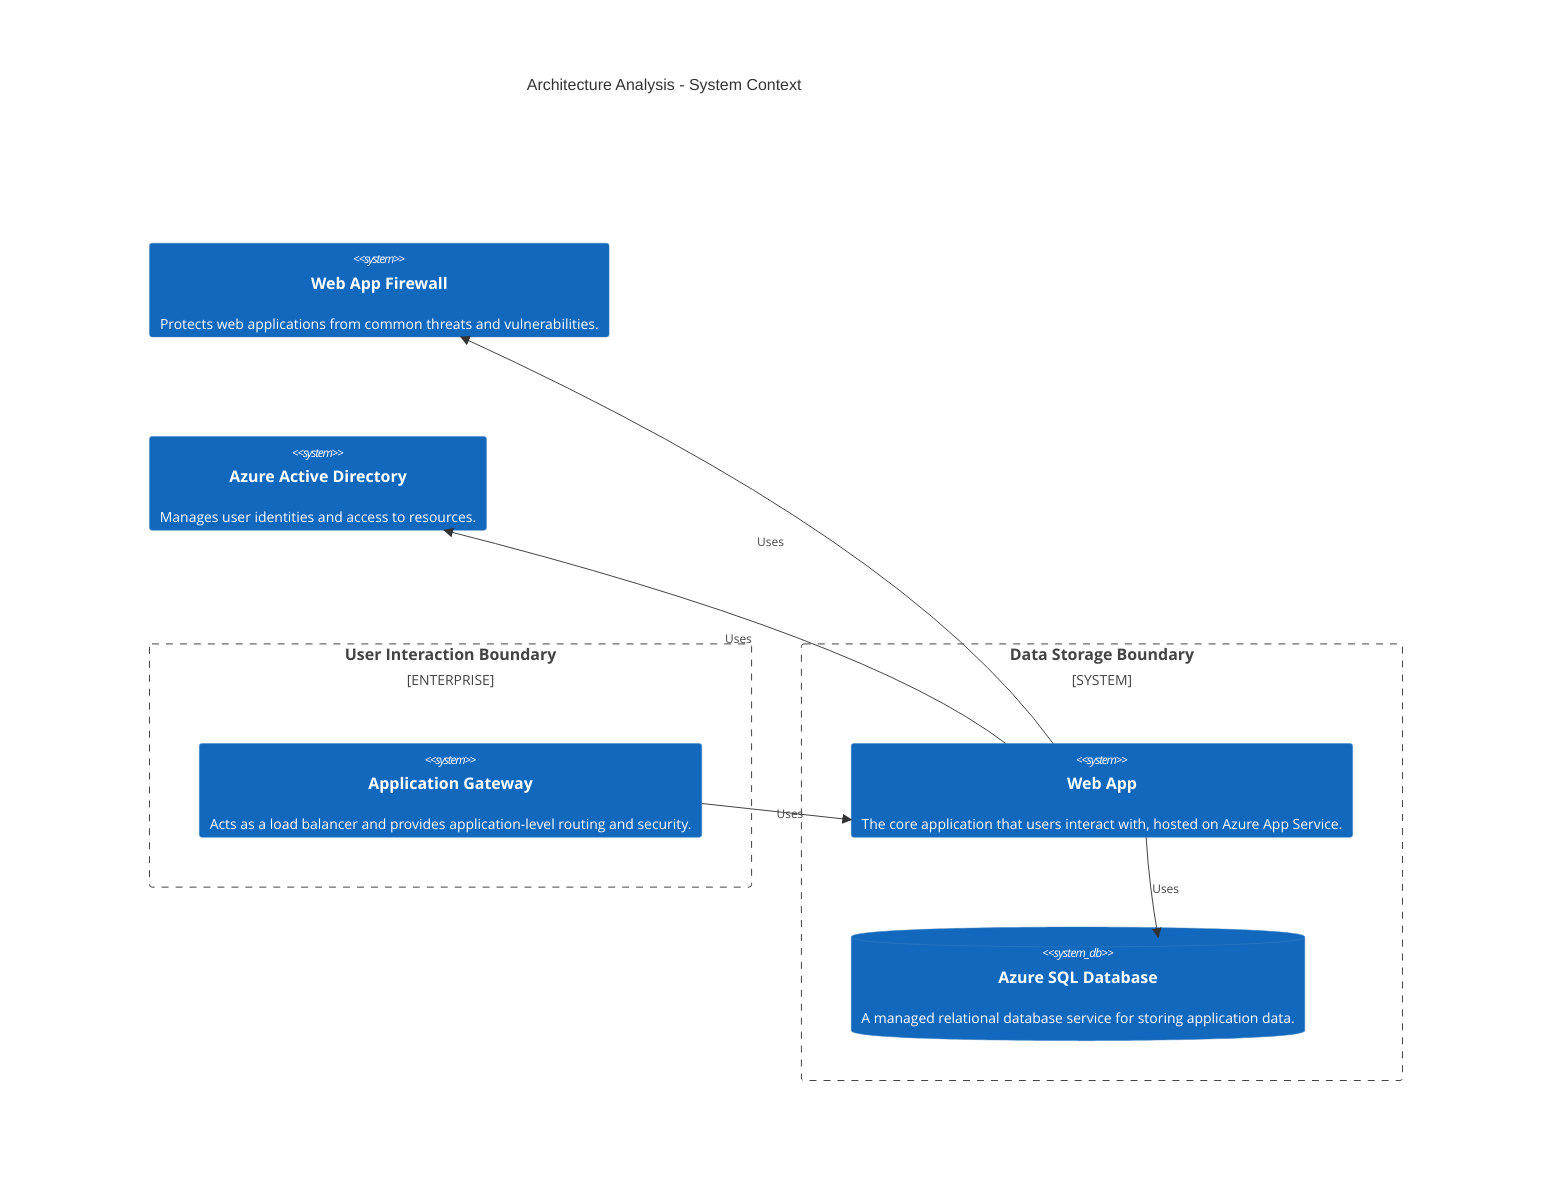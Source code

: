 C4Context
    title Architecture Analysis - System Context
    Enterprise_Boundary(tb_User_Interaction_Boundary, "User Interaction Boundary") {
        System(Application_Gateway, "Application Gateway", "Acts as a load balancer and provides application-level routing and security.")
        System(Web_App, "Web App", "The core application that users interact with, hosted on Azure App Service.")
    }
    System_Boundary(tb_Data_Storage_Boundary, "Data Storage Boundary") {
        System(Web_App, "Web App", "The core application that users interact with, hosted on Azure App Service.")
        SystemDb(Azure_SQL_Database, "Azure SQL Database", "A managed relational database service for storing application data.")
    }
    System(Web_App_Firewall, "Web App Firewall", "Protects web applications from common threats and vulnerabilities.")
    System(Azure_Active_Directory, "Azure Active Directory", "Manages user identities and access to resources.")

    Rel(Application_Gateway, Web_App, "Uses")
    Rel(Web_App, Azure_SQL_Database, "Uses")
    Rel(Web_App, Web_App_Firewall, "Uses")
    Rel(Web_App, Azure_Active_Directory, "Uses")